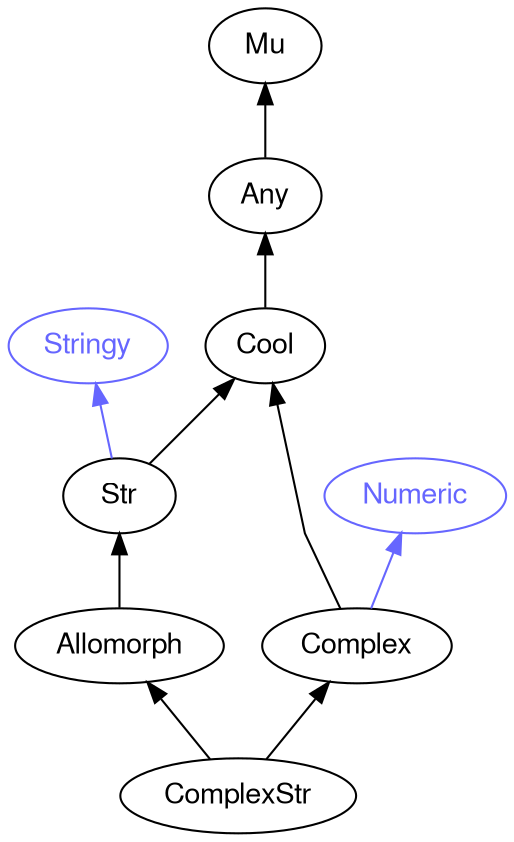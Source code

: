 digraph "perl6-type-graph" {
    rankdir=BT;
    splines=polyline;
    overlap=false; 
    graph [truecolor=true bgcolor="#FFFFFF"];
    // Types
    "ComplexStr" [color="#000000", fontcolor="#000000", href="/type/ComplexStr", fontname="FreeSans"];
    "Mu" [color="#000000", fontcolor="#000000", href="/type/Mu", fontname="FreeSans"];
    "Any" [color="#000000", fontcolor="#000000", href="/type/Any", fontname="FreeSans"];
    "Cool" [color="#000000", fontcolor="#000000", href="/type/Cool", fontname="FreeSans"];
    "Stringy" [color="#6666FF", fontcolor="#6666FF", href="/type/Stringy", fontname="FreeSans"];
    "Str" [color="#000000", fontcolor="#000000", href="/type/Str", fontname="FreeSans"];
    "Allomorph" [color="#000000", fontcolor="#000000", href="/type/Allomorph", fontname="FreeSans"];
    "Numeric" [color="#6666FF", fontcolor="#6666FF", href="/type/Numeric", fontname="FreeSans"];
    "Complex" [color="#000000", fontcolor="#000000", href="/type/Complex", fontname="FreeSans"];

    // Superclasses
    "ComplexStr" -> "Allomorph" [color="#000000"];
    "ComplexStr" -> "Complex" [color="#000000"];
    "Any" -> "Mu" [color="#000000"];
    "Cool" -> "Any" [color="#000000"];
    "Str" -> "Cool" [color="#000000"];
    "Allomorph" -> "Str" [color="#000000"];
    "Complex" -> "Cool" [color="#000000"];

    // Roles
    "Str" -> "Stringy" [color="#6666FF"];
    "Complex" -> "Numeric" [color="#6666FF"];
}
